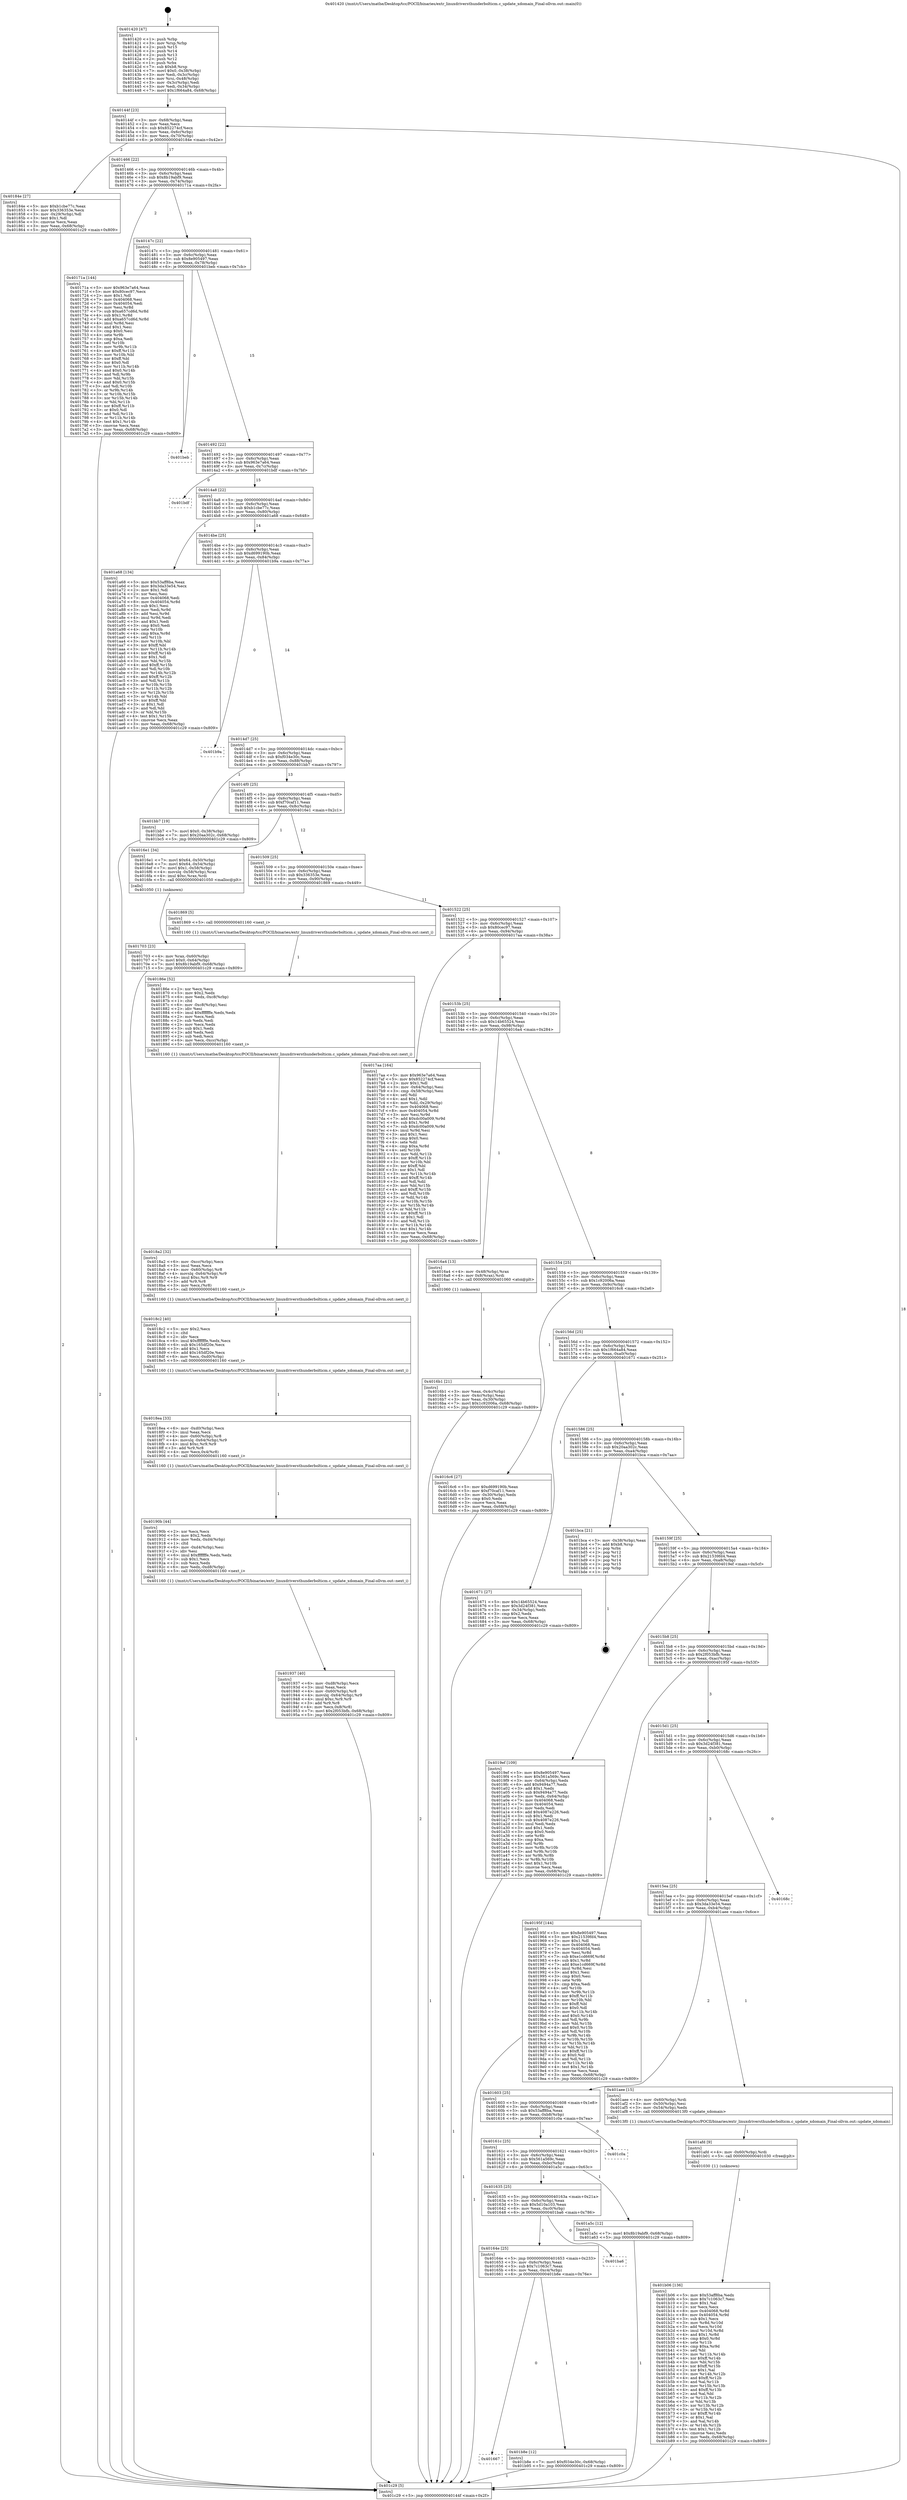 digraph "0x401420" {
  label = "0x401420 (/mnt/c/Users/mathe/Desktop/tcc/POCII/binaries/extr_linuxdriversthunderbolticm.c_update_xdomain_Final-ollvm.out::main(0))"
  labelloc = "t"
  node[shape=record]

  Entry [label="",width=0.3,height=0.3,shape=circle,fillcolor=black,style=filled]
  "0x40144f" [label="{
     0x40144f [23]\l
     | [instrs]\l
     &nbsp;&nbsp;0x40144f \<+3\>: mov -0x68(%rbp),%eax\l
     &nbsp;&nbsp;0x401452 \<+2\>: mov %eax,%ecx\l
     &nbsp;&nbsp;0x401454 \<+6\>: sub $0x852274cf,%ecx\l
     &nbsp;&nbsp;0x40145a \<+3\>: mov %eax,-0x6c(%rbp)\l
     &nbsp;&nbsp;0x40145d \<+3\>: mov %ecx,-0x70(%rbp)\l
     &nbsp;&nbsp;0x401460 \<+6\>: je 000000000040184e \<main+0x42e\>\l
  }"]
  "0x40184e" [label="{
     0x40184e [27]\l
     | [instrs]\l
     &nbsp;&nbsp;0x40184e \<+5\>: mov $0xb1cbe77c,%eax\l
     &nbsp;&nbsp;0x401853 \<+5\>: mov $0x336353e,%ecx\l
     &nbsp;&nbsp;0x401858 \<+3\>: mov -0x29(%rbp),%dl\l
     &nbsp;&nbsp;0x40185b \<+3\>: test $0x1,%dl\l
     &nbsp;&nbsp;0x40185e \<+3\>: cmovne %ecx,%eax\l
     &nbsp;&nbsp;0x401861 \<+3\>: mov %eax,-0x68(%rbp)\l
     &nbsp;&nbsp;0x401864 \<+5\>: jmp 0000000000401c29 \<main+0x809\>\l
  }"]
  "0x401466" [label="{
     0x401466 [22]\l
     | [instrs]\l
     &nbsp;&nbsp;0x401466 \<+5\>: jmp 000000000040146b \<main+0x4b\>\l
     &nbsp;&nbsp;0x40146b \<+3\>: mov -0x6c(%rbp),%eax\l
     &nbsp;&nbsp;0x40146e \<+5\>: sub $0x8b19abf9,%eax\l
     &nbsp;&nbsp;0x401473 \<+3\>: mov %eax,-0x74(%rbp)\l
     &nbsp;&nbsp;0x401476 \<+6\>: je 000000000040171a \<main+0x2fa\>\l
  }"]
  Exit [label="",width=0.3,height=0.3,shape=circle,fillcolor=black,style=filled,peripheries=2]
  "0x40171a" [label="{
     0x40171a [144]\l
     | [instrs]\l
     &nbsp;&nbsp;0x40171a \<+5\>: mov $0x963e7a64,%eax\l
     &nbsp;&nbsp;0x40171f \<+5\>: mov $0x80cec97,%ecx\l
     &nbsp;&nbsp;0x401724 \<+2\>: mov $0x1,%dl\l
     &nbsp;&nbsp;0x401726 \<+7\>: mov 0x404068,%esi\l
     &nbsp;&nbsp;0x40172d \<+7\>: mov 0x404054,%edi\l
     &nbsp;&nbsp;0x401734 \<+3\>: mov %esi,%r8d\l
     &nbsp;&nbsp;0x401737 \<+7\>: sub $0xa657cd6d,%r8d\l
     &nbsp;&nbsp;0x40173e \<+4\>: sub $0x1,%r8d\l
     &nbsp;&nbsp;0x401742 \<+7\>: add $0xa657cd6d,%r8d\l
     &nbsp;&nbsp;0x401749 \<+4\>: imul %r8d,%esi\l
     &nbsp;&nbsp;0x40174d \<+3\>: and $0x1,%esi\l
     &nbsp;&nbsp;0x401750 \<+3\>: cmp $0x0,%esi\l
     &nbsp;&nbsp;0x401753 \<+4\>: sete %r9b\l
     &nbsp;&nbsp;0x401757 \<+3\>: cmp $0xa,%edi\l
     &nbsp;&nbsp;0x40175a \<+4\>: setl %r10b\l
     &nbsp;&nbsp;0x40175e \<+3\>: mov %r9b,%r11b\l
     &nbsp;&nbsp;0x401761 \<+4\>: xor $0xff,%r11b\l
     &nbsp;&nbsp;0x401765 \<+3\>: mov %r10b,%bl\l
     &nbsp;&nbsp;0x401768 \<+3\>: xor $0xff,%bl\l
     &nbsp;&nbsp;0x40176b \<+3\>: xor $0x0,%dl\l
     &nbsp;&nbsp;0x40176e \<+3\>: mov %r11b,%r14b\l
     &nbsp;&nbsp;0x401771 \<+4\>: and $0x0,%r14b\l
     &nbsp;&nbsp;0x401775 \<+3\>: and %dl,%r9b\l
     &nbsp;&nbsp;0x401778 \<+3\>: mov %bl,%r15b\l
     &nbsp;&nbsp;0x40177b \<+4\>: and $0x0,%r15b\l
     &nbsp;&nbsp;0x40177f \<+3\>: and %dl,%r10b\l
     &nbsp;&nbsp;0x401782 \<+3\>: or %r9b,%r14b\l
     &nbsp;&nbsp;0x401785 \<+3\>: or %r10b,%r15b\l
     &nbsp;&nbsp;0x401788 \<+3\>: xor %r15b,%r14b\l
     &nbsp;&nbsp;0x40178b \<+3\>: or %bl,%r11b\l
     &nbsp;&nbsp;0x40178e \<+4\>: xor $0xff,%r11b\l
     &nbsp;&nbsp;0x401792 \<+3\>: or $0x0,%dl\l
     &nbsp;&nbsp;0x401795 \<+3\>: and %dl,%r11b\l
     &nbsp;&nbsp;0x401798 \<+3\>: or %r11b,%r14b\l
     &nbsp;&nbsp;0x40179b \<+4\>: test $0x1,%r14b\l
     &nbsp;&nbsp;0x40179f \<+3\>: cmovne %ecx,%eax\l
     &nbsp;&nbsp;0x4017a2 \<+3\>: mov %eax,-0x68(%rbp)\l
     &nbsp;&nbsp;0x4017a5 \<+5\>: jmp 0000000000401c29 \<main+0x809\>\l
  }"]
  "0x40147c" [label="{
     0x40147c [22]\l
     | [instrs]\l
     &nbsp;&nbsp;0x40147c \<+5\>: jmp 0000000000401481 \<main+0x61\>\l
     &nbsp;&nbsp;0x401481 \<+3\>: mov -0x6c(%rbp),%eax\l
     &nbsp;&nbsp;0x401484 \<+5\>: sub $0x8e905497,%eax\l
     &nbsp;&nbsp;0x401489 \<+3\>: mov %eax,-0x78(%rbp)\l
     &nbsp;&nbsp;0x40148c \<+6\>: je 0000000000401beb \<main+0x7cb\>\l
  }"]
  "0x401667" [label="{
     0x401667\l
  }", style=dashed]
  "0x401beb" [label="{
     0x401beb\l
  }", style=dashed]
  "0x401492" [label="{
     0x401492 [22]\l
     | [instrs]\l
     &nbsp;&nbsp;0x401492 \<+5\>: jmp 0000000000401497 \<main+0x77\>\l
     &nbsp;&nbsp;0x401497 \<+3\>: mov -0x6c(%rbp),%eax\l
     &nbsp;&nbsp;0x40149a \<+5\>: sub $0x963e7a64,%eax\l
     &nbsp;&nbsp;0x40149f \<+3\>: mov %eax,-0x7c(%rbp)\l
     &nbsp;&nbsp;0x4014a2 \<+6\>: je 0000000000401bdf \<main+0x7bf\>\l
  }"]
  "0x401b8e" [label="{
     0x401b8e [12]\l
     | [instrs]\l
     &nbsp;&nbsp;0x401b8e \<+7\>: movl $0xf034e30c,-0x68(%rbp)\l
     &nbsp;&nbsp;0x401b95 \<+5\>: jmp 0000000000401c29 \<main+0x809\>\l
  }"]
  "0x401bdf" [label="{
     0x401bdf\l
  }", style=dashed]
  "0x4014a8" [label="{
     0x4014a8 [22]\l
     | [instrs]\l
     &nbsp;&nbsp;0x4014a8 \<+5\>: jmp 00000000004014ad \<main+0x8d\>\l
     &nbsp;&nbsp;0x4014ad \<+3\>: mov -0x6c(%rbp),%eax\l
     &nbsp;&nbsp;0x4014b0 \<+5\>: sub $0xb1cbe77c,%eax\l
     &nbsp;&nbsp;0x4014b5 \<+3\>: mov %eax,-0x80(%rbp)\l
     &nbsp;&nbsp;0x4014b8 \<+6\>: je 0000000000401a68 \<main+0x648\>\l
  }"]
  "0x40164e" [label="{
     0x40164e [25]\l
     | [instrs]\l
     &nbsp;&nbsp;0x40164e \<+5\>: jmp 0000000000401653 \<main+0x233\>\l
     &nbsp;&nbsp;0x401653 \<+3\>: mov -0x6c(%rbp),%eax\l
     &nbsp;&nbsp;0x401656 \<+5\>: sub $0x7c1063c7,%eax\l
     &nbsp;&nbsp;0x40165b \<+6\>: mov %eax,-0xc4(%rbp)\l
     &nbsp;&nbsp;0x401661 \<+6\>: je 0000000000401b8e \<main+0x76e\>\l
  }"]
  "0x401a68" [label="{
     0x401a68 [134]\l
     | [instrs]\l
     &nbsp;&nbsp;0x401a68 \<+5\>: mov $0x53aff8ba,%eax\l
     &nbsp;&nbsp;0x401a6d \<+5\>: mov $0x3da33e54,%ecx\l
     &nbsp;&nbsp;0x401a72 \<+2\>: mov $0x1,%dl\l
     &nbsp;&nbsp;0x401a74 \<+2\>: xor %esi,%esi\l
     &nbsp;&nbsp;0x401a76 \<+7\>: mov 0x404068,%edi\l
     &nbsp;&nbsp;0x401a7d \<+8\>: mov 0x404054,%r8d\l
     &nbsp;&nbsp;0x401a85 \<+3\>: sub $0x1,%esi\l
     &nbsp;&nbsp;0x401a88 \<+3\>: mov %edi,%r9d\l
     &nbsp;&nbsp;0x401a8b \<+3\>: add %esi,%r9d\l
     &nbsp;&nbsp;0x401a8e \<+4\>: imul %r9d,%edi\l
     &nbsp;&nbsp;0x401a92 \<+3\>: and $0x1,%edi\l
     &nbsp;&nbsp;0x401a95 \<+3\>: cmp $0x0,%edi\l
     &nbsp;&nbsp;0x401a98 \<+4\>: sete %r10b\l
     &nbsp;&nbsp;0x401a9c \<+4\>: cmp $0xa,%r8d\l
     &nbsp;&nbsp;0x401aa0 \<+4\>: setl %r11b\l
     &nbsp;&nbsp;0x401aa4 \<+3\>: mov %r10b,%bl\l
     &nbsp;&nbsp;0x401aa7 \<+3\>: xor $0xff,%bl\l
     &nbsp;&nbsp;0x401aaa \<+3\>: mov %r11b,%r14b\l
     &nbsp;&nbsp;0x401aad \<+4\>: xor $0xff,%r14b\l
     &nbsp;&nbsp;0x401ab1 \<+3\>: xor $0x1,%dl\l
     &nbsp;&nbsp;0x401ab4 \<+3\>: mov %bl,%r15b\l
     &nbsp;&nbsp;0x401ab7 \<+4\>: and $0xff,%r15b\l
     &nbsp;&nbsp;0x401abb \<+3\>: and %dl,%r10b\l
     &nbsp;&nbsp;0x401abe \<+3\>: mov %r14b,%r12b\l
     &nbsp;&nbsp;0x401ac1 \<+4\>: and $0xff,%r12b\l
     &nbsp;&nbsp;0x401ac5 \<+3\>: and %dl,%r11b\l
     &nbsp;&nbsp;0x401ac8 \<+3\>: or %r10b,%r15b\l
     &nbsp;&nbsp;0x401acb \<+3\>: or %r11b,%r12b\l
     &nbsp;&nbsp;0x401ace \<+3\>: xor %r12b,%r15b\l
     &nbsp;&nbsp;0x401ad1 \<+3\>: or %r14b,%bl\l
     &nbsp;&nbsp;0x401ad4 \<+3\>: xor $0xff,%bl\l
     &nbsp;&nbsp;0x401ad7 \<+3\>: or $0x1,%dl\l
     &nbsp;&nbsp;0x401ada \<+2\>: and %dl,%bl\l
     &nbsp;&nbsp;0x401adc \<+3\>: or %bl,%r15b\l
     &nbsp;&nbsp;0x401adf \<+4\>: test $0x1,%r15b\l
     &nbsp;&nbsp;0x401ae3 \<+3\>: cmovne %ecx,%eax\l
     &nbsp;&nbsp;0x401ae6 \<+3\>: mov %eax,-0x68(%rbp)\l
     &nbsp;&nbsp;0x401ae9 \<+5\>: jmp 0000000000401c29 \<main+0x809\>\l
  }"]
  "0x4014be" [label="{
     0x4014be [25]\l
     | [instrs]\l
     &nbsp;&nbsp;0x4014be \<+5\>: jmp 00000000004014c3 \<main+0xa3\>\l
     &nbsp;&nbsp;0x4014c3 \<+3\>: mov -0x6c(%rbp),%eax\l
     &nbsp;&nbsp;0x4014c6 \<+5\>: sub $0xd699190b,%eax\l
     &nbsp;&nbsp;0x4014cb \<+6\>: mov %eax,-0x84(%rbp)\l
     &nbsp;&nbsp;0x4014d1 \<+6\>: je 0000000000401b9a \<main+0x77a\>\l
  }"]
  "0x401ba6" [label="{
     0x401ba6\l
  }", style=dashed]
  "0x401b9a" [label="{
     0x401b9a\l
  }", style=dashed]
  "0x4014d7" [label="{
     0x4014d7 [25]\l
     | [instrs]\l
     &nbsp;&nbsp;0x4014d7 \<+5\>: jmp 00000000004014dc \<main+0xbc\>\l
     &nbsp;&nbsp;0x4014dc \<+3\>: mov -0x6c(%rbp),%eax\l
     &nbsp;&nbsp;0x4014df \<+5\>: sub $0xf034e30c,%eax\l
     &nbsp;&nbsp;0x4014e4 \<+6\>: mov %eax,-0x88(%rbp)\l
     &nbsp;&nbsp;0x4014ea \<+6\>: je 0000000000401bb7 \<main+0x797\>\l
  }"]
  "0x401b06" [label="{
     0x401b06 [136]\l
     | [instrs]\l
     &nbsp;&nbsp;0x401b06 \<+5\>: mov $0x53aff8ba,%edx\l
     &nbsp;&nbsp;0x401b0b \<+5\>: mov $0x7c1063c7,%esi\l
     &nbsp;&nbsp;0x401b10 \<+2\>: mov $0x1,%al\l
     &nbsp;&nbsp;0x401b12 \<+2\>: xor %ecx,%ecx\l
     &nbsp;&nbsp;0x401b14 \<+8\>: mov 0x404068,%r8d\l
     &nbsp;&nbsp;0x401b1c \<+8\>: mov 0x404054,%r9d\l
     &nbsp;&nbsp;0x401b24 \<+3\>: sub $0x1,%ecx\l
     &nbsp;&nbsp;0x401b27 \<+3\>: mov %r8d,%r10d\l
     &nbsp;&nbsp;0x401b2a \<+3\>: add %ecx,%r10d\l
     &nbsp;&nbsp;0x401b2d \<+4\>: imul %r10d,%r8d\l
     &nbsp;&nbsp;0x401b31 \<+4\>: and $0x1,%r8d\l
     &nbsp;&nbsp;0x401b35 \<+4\>: cmp $0x0,%r8d\l
     &nbsp;&nbsp;0x401b39 \<+4\>: sete %r11b\l
     &nbsp;&nbsp;0x401b3d \<+4\>: cmp $0xa,%r9d\l
     &nbsp;&nbsp;0x401b41 \<+3\>: setl %bl\l
     &nbsp;&nbsp;0x401b44 \<+3\>: mov %r11b,%r14b\l
     &nbsp;&nbsp;0x401b47 \<+4\>: xor $0xff,%r14b\l
     &nbsp;&nbsp;0x401b4b \<+3\>: mov %bl,%r15b\l
     &nbsp;&nbsp;0x401b4e \<+4\>: xor $0xff,%r15b\l
     &nbsp;&nbsp;0x401b52 \<+2\>: xor $0x1,%al\l
     &nbsp;&nbsp;0x401b54 \<+3\>: mov %r14b,%r12b\l
     &nbsp;&nbsp;0x401b57 \<+4\>: and $0xff,%r12b\l
     &nbsp;&nbsp;0x401b5b \<+3\>: and %al,%r11b\l
     &nbsp;&nbsp;0x401b5e \<+3\>: mov %r15b,%r13b\l
     &nbsp;&nbsp;0x401b61 \<+4\>: and $0xff,%r13b\l
     &nbsp;&nbsp;0x401b65 \<+2\>: and %al,%bl\l
     &nbsp;&nbsp;0x401b67 \<+3\>: or %r11b,%r12b\l
     &nbsp;&nbsp;0x401b6a \<+3\>: or %bl,%r13b\l
     &nbsp;&nbsp;0x401b6d \<+3\>: xor %r13b,%r12b\l
     &nbsp;&nbsp;0x401b70 \<+3\>: or %r15b,%r14b\l
     &nbsp;&nbsp;0x401b73 \<+4\>: xor $0xff,%r14b\l
     &nbsp;&nbsp;0x401b77 \<+2\>: or $0x1,%al\l
     &nbsp;&nbsp;0x401b79 \<+3\>: and %al,%r14b\l
     &nbsp;&nbsp;0x401b7c \<+3\>: or %r14b,%r12b\l
     &nbsp;&nbsp;0x401b7f \<+4\>: test $0x1,%r12b\l
     &nbsp;&nbsp;0x401b83 \<+3\>: cmovne %esi,%edx\l
     &nbsp;&nbsp;0x401b86 \<+3\>: mov %edx,-0x68(%rbp)\l
     &nbsp;&nbsp;0x401b89 \<+5\>: jmp 0000000000401c29 \<main+0x809\>\l
  }"]
  "0x401bb7" [label="{
     0x401bb7 [19]\l
     | [instrs]\l
     &nbsp;&nbsp;0x401bb7 \<+7\>: movl $0x0,-0x38(%rbp)\l
     &nbsp;&nbsp;0x401bbe \<+7\>: movl $0x20aa302c,-0x68(%rbp)\l
     &nbsp;&nbsp;0x401bc5 \<+5\>: jmp 0000000000401c29 \<main+0x809\>\l
  }"]
  "0x4014f0" [label="{
     0x4014f0 [25]\l
     | [instrs]\l
     &nbsp;&nbsp;0x4014f0 \<+5\>: jmp 00000000004014f5 \<main+0xd5\>\l
     &nbsp;&nbsp;0x4014f5 \<+3\>: mov -0x6c(%rbp),%eax\l
     &nbsp;&nbsp;0x4014f8 \<+5\>: sub $0xf70caf11,%eax\l
     &nbsp;&nbsp;0x4014fd \<+6\>: mov %eax,-0x8c(%rbp)\l
     &nbsp;&nbsp;0x401503 \<+6\>: je 00000000004016e1 \<main+0x2c1\>\l
  }"]
  "0x401afd" [label="{
     0x401afd [9]\l
     | [instrs]\l
     &nbsp;&nbsp;0x401afd \<+4\>: mov -0x60(%rbp),%rdi\l
     &nbsp;&nbsp;0x401b01 \<+5\>: call 0000000000401030 \<free@plt\>\l
     | [calls]\l
     &nbsp;&nbsp;0x401030 \{1\} (unknown)\l
  }"]
  "0x4016e1" [label="{
     0x4016e1 [34]\l
     | [instrs]\l
     &nbsp;&nbsp;0x4016e1 \<+7\>: movl $0x64,-0x50(%rbp)\l
     &nbsp;&nbsp;0x4016e8 \<+7\>: movl $0x64,-0x54(%rbp)\l
     &nbsp;&nbsp;0x4016ef \<+7\>: movl $0x1,-0x58(%rbp)\l
     &nbsp;&nbsp;0x4016f6 \<+4\>: movslq -0x58(%rbp),%rax\l
     &nbsp;&nbsp;0x4016fa \<+4\>: imul $0xc,%rax,%rdi\l
     &nbsp;&nbsp;0x4016fe \<+5\>: call 0000000000401050 \<malloc@plt\>\l
     | [calls]\l
     &nbsp;&nbsp;0x401050 \{1\} (unknown)\l
  }"]
  "0x401509" [label="{
     0x401509 [25]\l
     | [instrs]\l
     &nbsp;&nbsp;0x401509 \<+5\>: jmp 000000000040150e \<main+0xee\>\l
     &nbsp;&nbsp;0x40150e \<+3\>: mov -0x6c(%rbp),%eax\l
     &nbsp;&nbsp;0x401511 \<+5\>: sub $0x336353e,%eax\l
     &nbsp;&nbsp;0x401516 \<+6\>: mov %eax,-0x90(%rbp)\l
     &nbsp;&nbsp;0x40151c \<+6\>: je 0000000000401869 \<main+0x449\>\l
  }"]
  "0x401635" [label="{
     0x401635 [25]\l
     | [instrs]\l
     &nbsp;&nbsp;0x401635 \<+5\>: jmp 000000000040163a \<main+0x21a\>\l
     &nbsp;&nbsp;0x40163a \<+3\>: mov -0x6c(%rbp),%eax\l
     &nbsp;&nbsp;0x40163d \<+5\>: sub $0x5d10a103,%eax\l
     &nbsp;&nbsp;0x401642 \<+6\>: mov %eax,-0xc0(%rbp)\l
     &nbsp;&nbsp;0x401648 \<+6\>: je 0000000000401ba6 \<main+0x786\>\l
  }"]
  "0x401869" [label="{
     0x401869 [5]\l
     | [instrs]\l
     &nbsp;&nbsp;0x401869 \<+5\>: call 0000000000401160 \<next_i\>\l
     | [calls]\l
     &nbsp;&nbsp;0x401160 \{1\} (/mnt/c/Users/mathe/Desktop/tcc/POCII/binaries/extr_linuxdriversthunderbolticm.c_update_xdomain_Final-ollvm.out::next_i)\l
  }"]
  "0x401522" [label="{
     0x401522 [25]\l
     | [instrs]\l
     &nbsp;&nbsp;0x401522 \<+5\>: jmp 0000000000401527 \<main+0x107\>\l
     &nbsp;&nbsp;0x401527 \<+3\>: mov -0x6c(%rbp),%eax\l
     &nbsp;&nbsp;0x40152a \<+5\>: sub $0x80cec97,%eax\l
     &nbsp;&nbsp;0x40152f \<+6\>: mov %eax,-0x94(%rbp)\l
     &nbsp;&nbsp;0x401535 \<+6\>: je 00000000004017aa \<main+0x38a\>\l
  }"]
  "0x401a5c" [label="{
     0x401a5c [12]\l
     | [instrs]\l
     &nbsp;&nbsp;0x401a5c \<+7\>: movl $0x8b19abf9,-0x68(%rbp)\l
     &nbsp;&nbsp;0x401a63 \<+5\>: jmp 0000000000401c29 \<main+0x809\>\l
  }"]
  "0x4017aa" [label="{
     0x4017aa [164]\l
     | [instrs]\l
     &nbsp;&nbsp;0x4017aa \<+5\>: mov $0x963e7a64,%eax\l
     &nbsp;&nbsp;0x4017af \<+5\>: mov $0x852274cf,%ecx\l
     &nbsp;&nbsp;0x4017b4 \<+2\>: mov $0x1,%dl\l
     &nbsp;&nbsp;0x4017b6 \<+3\>: mov -0x64(%rbp),%esi\l
     &nbsp;&nbsp;0x4017b9 \<+3\>: cmp -0x58(%rbp),%esi\l
     &nbsp;&nbsp;0x4017bc \<+4\>: setl %dil\l
     &nbsp;&nbsp;0x4017c0 \<+4\>: and $0x1,%dil\l
     &nbsp;&nbsp;0x4017c4 \<+4\>: mov %dil,-0x29(%rbp)\l
     &nbsp;&nbsp;0x4017c8 \<+7\>: mov 0x404068,%esi\l
     &nbsp;&nbsp;0x4017cf \<+8\>: mov 0x404054,%r8d\l
     &nbsp;&nbsp;0x4017d7 \<+3\>: mov %esi,%r9d\l
     &nbsp;&nbsp;0x4017da \<+7\>: add $0xdc00a009,%r9d\l
     &nbsp;&nbsp;0x4017e1 \<+4\>: sub $0x1,%r9d\l
     &nbsp;&nbsp;0x4017e5 \<+7\>: sub $0xdc00a009,%r9d\l
     &nbsp;&nbsp;0x4017ec \<+4\>: imul %r9d,%esi\l
     &nbsp;&nbsp;0x4017f0 \<+3\>: and $0x1,%esi\l
     &nbsp;&nbsp;0x4017f3 \<+3\>: cmp $0x0,%esi\l
     &nbsp;&nbsp;0x4017f6 \<+4\>: sete %dil\l
     &nbsp;&nbsp;0x4017fa \<+4\>: cmp $0xa,%r8d\l
     &nbsp;&nbsp;0x4017fe \<+4\>: setl %r10b\l
     &nbsp;&nbsp;0x401802 \<+3\>: mov %dil,%r11b\l
     &nbsp;&nbsp;0x401805 \<+4\>: xor $0xff,%r11b\l
     &nbsp;&nbsp;0x401809 \<+3\>: mov %r10b,%bl\l
     &nbsp;&nbsp;0x40180c \<+3\>: xor $0xff,%bl\l
     &nbsp;&nbsp;0x40180f \<+3\>: xor $0x1,%dl\l
     &nbsp;&nbsp;0x401812 \<+3\>: mov %r11b,%r14b\l
     &nbsp;&nbsp;0x401815 \<+4\>: and $0xff,%r14b\l
     &nbsp;&nbsp;0x401819 \<+3\>: and %dl,%dil\l
     &nbsp;&nbsp;0x40181c \<+3\>: mov %bl,%r15b\l
     &nbsp;&nbsp;0x40181f \<+4\>: and $0xff,%r15b\l
     &nbsp;&nbsp;0x401823 \<+3\>: and %dl,%r10b\l
     &nbsp;&nbsp;0x401826 \<+3\>: or %dil,%r14b\l
     &nbsp;&nbsp;0x401829 \<+3\>: or %r10b,%r15b\l
     &nbsp;&nbsp;0x40182c \<+3\>: xor %r15b,%r14b\l
     &nbsp;&nbsp;0x40182f \<+3\>: or %bl,%r11b\l
     &nbsp;&nbsp;0x401832 \<+4\>: xor $0xff,%r11b\l
     &nbsp;&nbsp;0x401836 \<+3\>: or $0x1,%dl\l
     &nbsp;&nbsp;0x401839 \<+3\>: and %dl,%r11b\l
     &nbsp;&nbsp;0x40183c \<+3\>: or %r11b,%r14b\l
     &nbsp;&nbsp;0x40183f \<+4\>: test $0x1,%r14b\l
     &nbsp;&nbsp;0x401843 \<+3\>: cmovne %ecx,%eax\l
     &nbsp;&nbsp;0x401846 \<+3\>: mov %eax,-0x68(%rbp)\l
     &nbsp;&nbsp;0x401849 \<+5\>: jmp 0000000000401c29 \<main+0x809\>\l
  }"]
  "0x40153b" [label="{
     0x40153b [25]\l
     | [instrs]\l
     &nbsp;&nbsp;0x40153b \<+5\>: jmp 0000000000401540 \<main+0x120\>\l
     &nbsp;&nbsp;0x401540 \<+3\>: mov -0x6c(%rbp),%eax\l
     &nbsp;&nbsp;0x401543 \<+5\>: sub $0x14b65524,%eax\l
     &nbsp;&nbsp;0x401548 \<+6\>: mov %eax,-0x98(%rbp)\l
     &nbsp;&nbsp;0x40154e \<+6\>: je 00000000004016a4 \<main+0x284\>\l
  }"]
  "0x40161c" [label="{
     0x40161c [25]\l
     | [instrs]\l
     &nbsp;&nbsp;0x40161c \<+5\>: jmp 0000000000401621 \<main+0x201\>\l
     &nbsp;&nbsp;0x401621 \<+3\>: mov -0x6c(%rbp),%eax\l
     &nbsp;&nbsp;0x401624 \<+5\>: sub $0x561a569c,%eax\l
     &nbsp;&nbsp;0x401629 \<+6\>: mov %eax,-0xbc(%rbp)\l
     &nbsp;&nbsp;0x40162f \<+6\>: je 0000000000401a5c \<main+0x63c\>\l
  }"]
  "0x4016a4" [label="{
     0x4016a4 [13]\l
     | [instrs]\l
     &nbsp;&nbsp;0x4016a4 \<+4\>: mov -0x48(%rbp),%rax\l
     &nbsp;&nbsp;0x4016a8 \<+4\>: mov 0x8(%rax),%rdi\l
     &nbsp;&nbsp;0x4016ac \<+5\>: call 0000000000401060 \<atoi@plt\>\l
     | [calls]\l
     &nbsp;&nbsp;0x401060 \{1\} (unknown)\l
  }"]
  "0x401554" [label="{
     0x401554 [25]\l
     | [instrs]\l
     &nbsp;&nbsp;0x401554 \<+5\>: jmp 0000000000401559 \<main+0x139\>\l
     &nbsp;&nbsp;0x401559 \<+3\>: mov -0x6c(%rbp),%eax\l
     &nbsp;&nbsp;0x40155c \<+5\>: sub $0x1c92006a,%eax\l
     &nbsp;&nbsp;0x401561 \<+6\>: mov %eax,-0x9c(%rbp)\l
     &nbsp;&nbsp;0x401567 \<+6\>: je 00000000004016c6 \<main+0x2a6\>\l
  }"]
  "0x401c0a" [label="{
     0x401c0a\l
  }", style=dashed]
  "0x4016c6" [label="{
     0x4016c6 [27]\l
     | [instrs]\l
     &nbsp;&nbsp;0x4016c6 \<+5\>: mov $0xd699190b,%eax\l
     &nbsp;&nbsp;0x4016cb \<+5\>: mov $0xf70caf11,%ecx\l
     &nbsp;&nbsp;0x4016d0 \<+3\>: mov -0x30(%rbp),%edx\l
     &nbsp;&nbsp;0x4016d3 \<+3\>: cmp $0x0,%edx\l
     &nbsp;&nbsp;0x4016d6 \<+3\>: cmove %ecx,%eax\l
     &nbsp;&nbsp;0x4016d9 \<+3\>: mov %eax,-0x68(%rbp)\l
     &nbsp;&nbsp;0x4016dc \<+5\>: jmp 0000000000401c29 \<main+0x809\>\l
  }"]
  "0x40156d" [label="{
     0x40156d [25]\l
     | [instrs]\l
     &nbsp;&nbsp;0x40156d \<+5\>: jmp 0000000000401572 \<main+0x152\>\l
     &nbsp;&nbsp;0x401572 \<+3\>: mov -0x6c(%rbp),%eax\l
     &nbsp;&nbsp;0x401575 \<+5\>: sub $0x1f664a84,%eax\l
     &nbsp;&nbsp;0x40157a \<+6\>: mov %eax,-0xa0(%rbp)\l
     &nbsp;&nbsp;0x401580 \<+6\>: je 0000000000401671 \<main+0x251\>\l
  }"]
  "0x401603" [label="{
     0x401603 [25]\l
     | [instrs]\l
     &nbsp;&nbsp;0x401603 \<+5\>: jmp 0000000000401608 \<main+0x1e8\>\l
     &nbsp;&nbsp;0x401608 \<+3\>: mov -0x6c(%rbp),%eax\l
     &nbsp;&nbsp;0x40160b \<+5\>: sub $0x53aff8ba,%eax\l
     &nbsp;&nbsp;0x401610 \<+6\>: mov %eax,-0xb8(%rbp)\l
     &nbsp;&nbsp;0x401616 \<+6\>: je 0000000000401c0a \<main+0x7ea\>\l
  }"]
  "0x401671" [label="{
     0x401671 [27]\l
     | [instrs]\l
     &nbsp;&nbsp;0x401671 \<+5\>: mov $0x14b65524,%eax\l
     &nbsp;&nbsp;0x401676 \<+5\>: mov $0x3d24f381,%ecx\l
     &nbsp;&nbsp;0x40167b \<+3\>: mov -0x34(%rbp),%edx\l
     &nbsp;&nbsp;0x40167e \<+3\>: cmp $0x2,%edx\l
     &nbsp;&nbsp;0x401681 \<+3\>: cmovne %ecx,%eax\l
     &nbsp;&nbsp;0x401684 \<+3\>: mov %eax,-0x68(%rbp)\l
     &nbsp;&nbsp;0x401687 \<+5\>: jmp 0000000000401c29 \<main+0x809\>\l
  }"]
  "0x401586" [label="{
     0x401586 [25]\l
     | [instrs]\l
     &nbsp;&nbsp;0x401586 \<+5\>: jmp 000000000040158b \<main+0x16b\>\l
     &nbsp;&nbsp;0x40158b \<+3\>: mov -0x6c(%rbp),%eax\l
     &nbsp;&nbsp;0x40158e \<+5\>: sub $0x20aa302c,%eax\l
     &nbsp;&nbsp;0x401593 \<+6\>: mov %eax,-0xa4(%rbp)\l
     &nbsp;&nbsp;0x401599 \<+6\>: je 0000000000401bca \<main+0x7aa\>\l
  }"]
  "0x401c29" [label="{
     0x401c29 [5]\l
     | [instrs]\l
     &nbsp;&nbsp;0x401c29 \<+5\>: jmp 000000000040144f \<main+0x2f\>\l
  }"]
  "0x401420" [label="{
     0x401420 [47]\l
     | [instrs]\l
     &nbsp;&nbsp;0x401420 \<+1\>: push %rbp\l
     &nbsp;&nbsp;0x401421 \<+3\>: mov %rsp,%rbp\l
     &nbsp;&nbsp;0x401424 \<+2\>: push %r15\l
     &nbsp;&nbsp;0x401426 \<+2\>: push %r14\l
     &nbsp;&nbsp;0x401428 \<+2\>: push %r13\l
     &nbsp;&nbsp;0x40142a \<+2\>: push %r12\l
     &nbsp;&nbsp;0x40142c \<+1\>: push %rbx\l
     &nbsp;&nbsp;0x40142d \<+7\>: sub $0xb8,%rsp\l
     &nbsp;&nbsp;0x401434 \<+7\>: movl $0x0,-0x38(%rbp)\l
     &nbsp;&nbsp;0x40143b \<+3\>: mov %edi,-0x3c(%rbp)\l
     &nbsp;&nbsp;0x40143e \<+4\>: mov %rsi,-0x48(%rbp)\l
     &nbsp;&nbsp;0x401442 \<+3\>: mov -0x3c(%rbp),%edi\l
     &nbsp;&nbsp;0x401445 \<+3\>: mov %edi,-0x34(%rbp)\l
     &nbsp;&nbsp;0x401448 \<+7\>: movl $0x1f664a84,-0x68(%rbp)\l
  }"]
  "0x4016b1" [label="{
     0x4016b1 [21]\l
     | [instrs]\l
     &nbsp;&nbsp;0x4016b1 \<+3\>: mov %eax,-0x4c(%rbp)\l
     &nbsp;&nbsp;0x4016b4 \<+3\>: mov -0x4c(%rbp),%eax\l
     &nbsp;&nbsp;0x4016b7 \<+3\>: mov %eax,-0x30(%rbp)\l
     &nbsp;&nbsp;0x4016ba \<+7\>: movl $0x1c92006a,-0x68(%rbp)\l
     &nbsp;&nbsp;0x4016c1 \<+5\>: jmp 0000000000401c29 \<main+0x809\>\l
  }"]
  "0x401703" [label="{
     0x401703 [23]\l
     | [instrs]\l
     &nbsp;&nbsp;0x401703 \<+4\>: mov %rax,-0x60(%rbp)\l
     &nbsp;&nbsp;0x401707 \<+7\>: movl $0x0,-0x64(%rbp)\l
     &nbsp;&nbsp;0x40170e \<+7\>: movl $0x8b19abf9,-0x68(%rbp)\l
     &nbsp;&nbsp;0x401715 \<+5\>: jmp 0000000000401c29 \<main+0x809\>\l
  }"]
  "0x40186e" [label="{
     0x40186e [52]\l
     | [instrs]\l
     &nbsp;&nbsp;0x40186e \<+2\>: xor %ecx,%ecx\l
     &nbsp;&nbsp;0x401870 \<+5\>: mov $0x2,%edx\l
     &nbsp;&nbsp;0x401875 \<+6\>: mov %edx,-0xc8(%rbp)\l
     &nbsp;&nbsp;0x40187b \<+1\>: cltd\l
     &nbsp;&nbsp;0x40187c \<+6\>: mov -0xc8(%rbp),%esi\l
     &nbsp;&nbsp;0x401882 \<+2\>: idiv %esi\l
     &nbsp;&nbsp;0x401884 \<+6\>: imul $0xfffffffe,%edx,%edx\l
     &nbsp;&nbsp;0x40188a \<+2\>: mov %ecx,%edi\l
     &nbsp;&nbsp;0x40188c \<+2\>: sub %edx,%edi\l
     &nbsp;&nbsp;0x40188e \<+2\>: mov %ecx,%edx\l
     &nbsp;&nbsp;0x401890 \<+3\>: sub $0x1,%edx\l
     &nbsp;&nbsp;0x401893 \<+2\>: add %edx,%edi\l
     &nbsp;&nbsp;0x401895 \<+2\>: sub %edi,%ecx\l
     &nbsp;&nbsp;0x401897 \<+6\>: mov %ecx,-0xcc(%rbp)\l
     &nbsp;&nbsp;0x40189d \<+5\>: call 0000000000401160 \<next_i\>\l
     | [calls]\l
     &nbsp;&nbsp;0x401160 \{1\} (/mnt/c/Users/mathe/Desktop/tcc/POCII/binaries/extr_linuxdriversthunderbolticm.c_update_xdomain_Final-ollvm.out::next_i)\l
  }"]
  "0x4018a2" [label="{
     0x4018a2 [32]\l
     | [instrs]\l
     &nbsp;&nbsp;0x4018a2 \<+6\>: mov -0xcc(%rbp),%ecx\l
     &nbsp;&nbsp;0x4018a8 \<+3\>: imul %eax,%ecx\l
     &nbsp;&nbsp;0x4018ab \<+4\>: mov -0x60(%rbp),%r8\l
     &nbsp;&nbsp;0x4018af \<+4\>: movslq -0x64(%rbp),%r9\l
     &nbsp;&nbsp;0x4018b3 \<+4\>: imul $0xc,%r9,%r9\l
     &nbsp;&nbsp;0x4018b7 \<+3\>: add %r9,%r8\l
     &nbsp;&nbsp;0x4018ba \<+3\>: mov %ecx,(%r8)\l
     &nbsp;&nbsp;0x4018bd \<+5\>: call 0000000000401160 \<next_i\>\l
     | [calls]\l
     &nbsp;&nbsp;0x401160 \{1\} (/mnt/c/Users/mathe/Desktop/tcc/POCII/binaries/extr_linuxdriversthunderbolticm.c_update_xdomain_Final-ollvm.out::next_i)\l
  }"]
  "0x4018c2" [label="{
     0x4018c2 [40]\l
     | [instrs]\l
     &nbsp;&nbsp;0x4018c2 \<+5\>: mov $0x2,%ecx\l
     &nbsp;&nbsp;0x4018c7 \<+1\>: cltd\l
     &nbsp;&nbsp;0x4018c8 \<+2\>: idiv %ecx\l
     &nbsp;&nbsp;0x4018ca \<+6\>: imul $0xfffffffe,%edx,%ecx\l
     &nbsp;&nbsp;0x4018d0 \<+6\>: sub $0x165df20e,%ecx\l
     &nbsp;&nbsp;0x4018d6 \<+3\>: add $0x1,%ecx\l
     &nbsp;&nbsp;0x4018d9 \<+6\>: add $0x165df20e,%ecx\l
     &nbsp;&nbsp;0x4018df \<+6\>: mov %ecx,-0xd0(%rbp)\l
     &nbsp;&nbsp;0x4018e5 \<+5\>: call 0000000000401160 \<next_i\>\l
     | [calls]\l
     &nbsp;&nbsp;0x401160 \{1\} (/mnt/c/Users/mathe/Desktop/tcc/POCII/binaries/extr_linuxdriversthunderbolticm.c_update_xdomain_Final-ollvm.out::next_i)\l
  }"]
  "0x4018ea" [label="{
     0x4018ea [33]\l
     | [instrs]\l
     &nbsp;&nbsp;0x4018ea \<+6\>: mov -0xd0(%rbp),%ecx\l
     &nbsp;&nbsp;0x4018f0 \<+3\>: imul %eax,%ecx\l
     &nbsp;&nbsp;0x4018f3 \<+4\>: mov -0x60(%rbp),%r8\l
     &nbsp;&nbsp;0x4018f7 \<+4\>: movslq -0x64(%rbp),%r9\l
     &nbsp;&nbsp;0x4018fb \<+4\>: imul $0xc,%r9,%r9\l
     &nbsp;&nbsp;0x4018ff \<+3\>: add %r9,%r8\l
     &nbsp;&nbsp;0x401902 \<+4\>: mov %ecx,0x4(%r8)\l
     &nbsp;&nbsp;0x401906 \<+5\>: call 0000000000401160 \<next_i\>\l
     | [calls]\l
     &nbsp;&nbsp;0x401160 \{1\} (/mnt/c/Users/mathe/Desktop/tcc/POCII/binaries/extr_linuxdriversthunderbolticm.c_update_xdomain_Final-ollvm.out::next_i)\l
  }"]
  "0x40190b" [label="{
     0x40190b [44]\l
     | [instrs]\l
     &nbsp;&nbsp;0x40190b \<+2\>: xor %ecx,%ecx\l
     &nbsp;&nbsp;0x40190d \<+5\>: mov $0x2,%edx\l
     &nbsp;&nbsp;0x401912 \<+6\>: mov %edx,-0xd4(%rbp)\l
     &nbsp;&nbsp;0x401918 \<+1\>: cltd\l
     &nbsp;&nbsp;0x401919 \<+6\>: mov -0xd4(%rbp),%esi\l
     &nbsp;&nbsp;0x40191f \<+2\>: idiv %esi\l
     &nbsp;&nbsp;0x401921 \<+6\>: imul $0xfffffffe,%edx,%edx\l
     &nbsp;&nbsp;0x401927 \<+3\>: sub $0x1,%ecx\l
     &nbsp;&nbsp;0x40192a \<+2\>: sub %ecx,%edx\l
     &nbsp;&nbsp;0x40192c \<+6\>: mov %edx,-0xd8(%rbp)\l
     &nbsp;&nbsp;0x401932 \<+5\>: call 0000000000401160 \<next_i\>\l
     | [calls]\l
     &nbsp;&nbsp;0x401160 \{1\} (/mnt/c/Users/mathe/Desktop/tcc/POCII/binaries/extr_linuxdriversthunderbolticm.c_update_xdomain_Final-ollvm.out::next_i)\l
  }"]
  "0x401937" [label="{
     0x401937 [40]\l
     | [instrs]\l
     &nbsp;&nbsp;0x401937 \<+6\>: mov -0xd8(%rbp),%ecx\l
     &nbsp;&nbsp;0x40193d \<+3\>: imul %eax,%ecx\l
     &nbsp;&nbsp;0x401940 \<+4\>: mov -0x60(%rbp),%r8\l
     &nbsp;&nbsp;0x401944 \<+4\>: movslq -0x64(%rbp),%r9\l
     &nbsp;&nbsp;0x401948 \<+4\>: imul $0xc,%r9,%r9\l
     &nbsp;&nbsp;0x40194c \<+3\>: add %r9,%r8\l
     &nbsp;&nbsp;0x40194f \<+4\>: mov %ecx,0x8(%r8)\l
     &nbsp;&nbsp;0x401953 \<+7\>: movl $0x2f053bfb,-0x68(%rbp)\l
     &nbsp;&nbsp;0x40195a \<+5\>: jmp 0000000000401c29 \<main+0x809\>\l
  }"]
  "0x401aee" [label="{
     0x401aee [15]\l
     | [instrs]\l
     &nbsp;&nbsp;0x401aee \<+4\>: mov -0x60(%rbp),%rdi\l
     &nbsp;&nbsp;0x401af2 \<+3\>: mov -0x50(%rbp),%esi\l
     &nbsp;&nbsp;0x401af5 \<+3\>: mov -0x54(%rbp),%edx\l
     &nbsp;&nbsp;0x401af8 \<+5\>: call 00000000004013f0 \<update_xdomain\>\l
     | [calls]\l
     &nbsp;&nbsp;0x4013f0 \{1\} (/mnt/c/Users/mathe/Desktop/tcc/POCII/binaries/extr_linuxdriversthunderbolticm.c_update_xdomain_Final-ollvm.out::update_xdomain)\l
  }"]
  "0x401bca" [label="{
     0x401bca [21]\l
     | [instrs]\l
     &nbsp;&nbsp;0x401bca \<+3\>: mov -0x38(%rbp),%eax\l
     &nbsp;&nbsp;0x401bcd \<+7\>: add $0xb8,%rsp\l
     &nbsp;&nbsp;0x401bd4 \<+1\>: pop %rbx\l
     &nbsp;&nbsp;0x401bd5 \<+2\>: pop %r12\l
     &nbsp;&nbsp;0x401bd7 \<+2\>: pop %r13\l
     &nbsp;&nbsp;0x401bd9 \<+2\>: pop %r14\l
     &nbsp;&nbsp;0x401bdb \<+2\>: pop %r15\l
     &nbsp;&nbsp;0x401bdd \<+1\>: pop %rbp\l
     &nbsp;&nbsp;0x401bde \<+1\>: ret\l
  }"]
  "0x40159f" [label="{
     0x40159f [25]\l
     | [instrs]\l
     &nbsp;&nbsp;0x40159f \<+5\>: jmp 00000000004015a4 \<main+0x184\>\l
     &nbsp;&nbsp;0x4015a4 \<+3\>: mov -0x6c(%rbp),%eax\l
     &nbsp;&nbsp;0x4015a7 \<+5\>: sub $0x21539fd4,%eax\l
     &nbsp;&nbsp;0x4015ac \<+6\>: mov %eax,-0xa8(%rbp)\l
     &nbsp;&nbsp;0x4015b2 \<+6\>: je 00000000004019ef \<main+0x5cf\>\l
  }"]
  "0x4015ea" [label="{
     0x4015ea [25]\l
     | [instrs]\l
     &nbsp;&nbsp;0x4015ea \<+5\>: jmp 00000000004015ef \<main+0x1cf\>\l
     &nbsp;&nbsp;0x4015ef \<+3\>: mov -0x6c(%rbp),%eax\l
     &nbsp;&nbsp;0x4015f2 \<+5\>: sub $0x3da33e54,%eax\l
     &nbsp;&nbsp;0x4015f7 \<+6\>: mov %eax,-0xb4(%rbp)\l
     &nbsp;&nbsp;0x4015fd \<+6\>: je 0000000000401aee \<main+0x6ce\>\l
  }"]
  "0x4019ef" [label="{
     0x4019ef [109]\l
     | [instrs]\l
     &nbsp;&nbsp;0x4019ef \<+5\>: mov $0x8e905497,%eax\l
     &nbsp;&nbsp;0x4019f4 \<+5\>: mov $0x561a569c,%ecx\l
     &nbsp;&nbsp;0x4019f9 \<+3\>: mov -0x64(%rbp),%edx\l
     &nbsp;&nbsp;0x4019fc \<+6\>: add $0x9494a77,%edx\l
     &nbsp;&nbsp;0x401a02 \<+3\>: add $0x1,%edx\l
     &nbsp;&nbsp;0x401a05 \<+6\>: sub $0x9494a77,%edx\l
     &nbsp;&nbsp;0x401a0b \<+3\>: mov %edx,-0x64(%rbp)\l
     &nbsp;&nbsp;0x401a0e \<+7\>: mov 0x404068,%edx\l
     &nbsp;&nbsp;0x401a15 \<+7\>: mov 0x404054,%esi\l
     &nbsp;&nbsp;0x401a1c \<+2\>: mov %edx,%edi\l
     &nbsp;&nbsp;0x401a1e \<+6\>: add $0x4087e226,%edi\l
     &nbsp;&nbsp;0x401a24 \<+3\>: sub $0x1,%edi\l
     &nbsp;&nbsp;0x401a27 \<+6\>: sub $0x4087e226,%edi\l
     &nbsp;&nbsp;0x401a2d \<+3\>: imul %edi,%edx\l
     &nbsp;&nbsp;0x401a30 \<+3\>: and $0x1,%edx\l
     &nbsp;&nbsp;0x401a33 \<+3\>: cmp $0x0,%edx\l
     &nbsp;&nbsp;0x401a36 \<+4\>: sete %r8b\l
     &nbsp;&nbsp;0x401a3a \<+3\>: cmp $0xa,%esi\l
     &nbsp;&nbsp;0x401a3d \<+4\>: setl %r9b\l
     &nbsp;&nbsp;0x401a41 \<+3\>: mov %r8b,%r10b\l
     &nbsp;&nbsp;0x401a44 \<+3\>: and %r9b,%r10b\l
     &nbsp;&nbsp;0x401a47 \<+3\>: xor %r9b,%r8b\l
     &nbsp;&nbsp;0x401a4a \<+3\>: or %r8b,%r10b\l
     &nbsp;&nbsp;0x401a4d \<+4\>: test $0x1,%r10b\l
     &nbsp;&nbsp;0x401a51 \<+3\>: cmovne %ecx,%eax\l
     &nbsp;&nbsp;0x401a54 \<+3\>: mov %eax,-0x68(%rbp)\l
     &nbsp;&nbsp;0x401a57 \<+5\>: jmp 0000000000401c29 \<main+0x809\>\l
  }"]
  "0x4015b8" [label="{
     0x4015b8 [25]\l
     | [instrs]\l
     &nbsp;&nbsp;0x4015b8 \<+5\>: jmp 00000000004015bd \<main+0x19d\>\l
     &nbsp;&nbsp;0x4015bd \<+3\>: mov -0x6c(%rbp),%eax\l
     &nbsp;&nbsp;0x4015c0 \<+5\>: sub $0x2f053bfb,%eax\l
     &nbsp;&nbsp;0x4015c5 \<+6\>: mov %eax,-0xac(%rbp)\l
     &nbsp;&nbsp;0x4015cb \<+6\>: je 000000000040195f \<main+0x53f\>\l
  }"]
  "0x40168c" [label="{
     0x40168c\l
  }", style=dashed]
  "0x40195f" [label="{
     0x40195f [144]\l
     | [instrs]\l
     &nbsp;&nbsp;0x40195f \<+5\>: mov $0x8e905497,%eax\l
     &nbsp;&nbsp;0x401964 \<+5\>: mov $0x21539fd4,%ecx\l
     &nbsp;&nbsp;0x401969 \<+2\>: mov $0x1,%dl\l
     &nbsp;&nbsp;0x40196b \<+7\>: mov 0x404068,%esi\l
     &nbsp;&nbsp;0x401972 \<+7\>: mov 0x404054,%edi\l
     &nbsp;&nbsp;0x401979 \<+3\>: mov %esi,%r8d\l
     &nbsp;&nbsp;0x40197c \<+7\>: sub $0xe1cd669f,%r8d\l
     &nbsp;&nbsp;0x401983 \<+4\>: sub $0x1,%r8d\l
     &nbsp;&nbsp;0x401987 \<+7\>: add $0xe1cd669f,%r8d\l
     &nbsp;&nbsp;0x40198e \<+4\>: imul %r8d,%esi\l
     &nbsp;&nbsp;0x401992 \<+3\>: and $0x1,%esi\l
     &nbsp;&nbsp;0x401995 \<+3\>: cmp $0x0,%esi\l
     &nbsp;&nbsp;0x401998 \<+4\>: sete %r9b\l
     &nbsp;&nbsp;0x40199c \<+3\>: cmp $0xa,%edi\l
     &nbsp;&nbsp;0x40199f \<+4\>: setl %r10b\l
     &nbsp;&nbsp;0x4019a3 \<+3\>: mov %r9b,%r11b\l
     &nbsp;&nbsp;0x4019a6 \<+4\>: xor $0xff,%r11b\l
     &nbsp;&nbsp;0x4019aa \<+3\>: mov %r10b,%bl\l
     &nbsp;&nbsp;0x4019ad \<+3\>: xor $0xff,%bl\l
     &nbsp;&nbsp;0x4019b0 \<+3\>: xor $0x0,%dl\l
     &nbsp;&nbsp;0x4019b3 \<+3\>: mov %r11b,%r14b\l
     &nbsp;&nbsp;0x4019b6 \<+4\>: and $0x0,%r14b\l
     &nbsp;&nbsp;0x4019ba \<+3\>: and %dl,%r9b\l
     &nbsp;&nbsp;0x4019bd \<+3\>: mov %bl,%r15b\l
     &nbsp;&nbsp;0x4019c0 \<+4\>: and $0x0,%r15b\l
     &nbsp;&nbsp;0x4019c4 \<+3\>: and %dl,%r10b\l
     &nbsp;&nbsp;0x4019c7 \<+3\>: or %r9b,%r14b\l
     &nbsp;&nbsp;0x4019ca \<+3\>: or %r10b,%r15b\l
     &nbsp;&nbsp;0x4019cd \<+3\>: xor %r15b,%r14b\l
     &nbsp;&nbsp;0x4019d0 \<+3\>: or %bl,%r11b\l
     &nbsp;&nbsp;0x4019d3 \<+4\>: xor $0xff,%r11b\l
     &nbsp;&nbsp;0x4019d7 \<+3\>: or $0x0,%dl\l
     &nbsp;&nbsp;0x4019da \<+3\>: and %dl,%r11b\l
     &nbsp;&nbsp;0x4019dd \<+3\>: or %r11b,%r14b\l
     &nbsp;&nbsp;0x4019e0 \<+4\>: test $0x1,%r14b\l
     &nbsp;&nbsp;0x4019e4 \<+3\>: cmovne %ecx,%eax\l
     &nbsp;&nbsp;0x4019e7 \<+3\>: mov %eax,-0x68(%rbp)\l
     &nbsp;&nbsp;0x4019ea \<+5\>: jmp 0000000000401c29 \<main+0x809\>\l
  }"]
  "0x4015d1" [label="{
     0x4015d1 [25]\l
     | [instrs]\l
     &nbsp;&nbsp;0x4015d1 \<+5\>: jmp 00000000004015d6 \<main+0x1b6\>\l
     &nbsp;&nbsp;0x4015d6 \<+3\>: mov -0x6c(%rbp),%eax\l
     &nbsp;&nbsp;0x4015d9 \<+5\>: sub $0x3d24f381,%eax\l
     &nbsp;&nbsp;0x4015de \<+6\>: mov %eax,-0xb0(%rbp)\l
     &nbsp;&nbsp;0x4015e4 \<+6\>: je 000000000040168c \<main+0x26c\>\l
  }"]
  Entry -> "0x401420" [label=" 1"]
  "0x40144f" -> "0x40184e" [label=" 2"]
  "0x40144f" -> "0x401466" [label=" 17"]
  "0x401bca" -> Exit [label=" 1"]
  "0x401466" -> "0x40171a" [label=" 2"]
  "0x401466" -> "0x40147c" [label=" 15"]
  "0x401bb7" -> "0x401c29" [label=" 1"]
  "0x40147c" -> "0x401beb" [label=" 0"]
  "0x40147c" -> "0x401492" [label=" 15"]
  "0x401b8e" -> "0x401c29" [label=" 1"]
  "0x401492" -> "0x401bdf" [label=" 0"]
  "0x401492" -> "0x4014a8" [label=" 15"]
  "0x40164e" -> "0x401667" [label=" 0"]
  "0x4014a8" -> "0x401a68" [label=" 1"]
  "0x4014a8" -> "0x4014be" [label=" 14"]
  "0x40164e" -> "0x401b8e" [label=" 1"]
  "0x4014be" -> "0x401b9a" [label=" 0"]
  "0x4014be" -> "0x4014d7" [label=" 14"]
  "0x401635" -> "0x40164e" [label=" 1"]
  "0x4014d7" -> "0x401bb7" [label=" 1"]
  "0x4014d7" -> "0x4014f0" [label=" 13"]
  "0x401635" -> "0x401ba6" [label=" 0"]
  "0x4014f0" -> "0x4016e1" [label=" 1"]
  "0x4014f0" -> "0x401509" [label=" 12"]
  "0x401b06" -> "0x401c29" [label=" 1"]
  "0x401509" -> "0x401869" [label=" 1"]
  "0x401509" -> "0x401522" [label=" 11"]
  "0x401afd" -> "0x401b06" [label=" 1"]
  "0x401522" -> "0x4017aa" [label=" 2"]
  "0x401522" -> "0x40153b" [label=" 9"]
  "0x401aee" -> "0x401afd" [label=" 1"]
  "0x40153b" -> "0x4016a4" [label=" 1"]
  "0x40153b" -> "0x401554" [label=" 8"]
  "0x401a5c" -> "0x401c29" [label=" 1"]
  "0x401554" -> "0x4016c6" [label=" 1"]
  "0x401554" -> "0x40156d" [label=" 7"]
  "0x40161c" -> "0x401635" [label=" 1"]
  "0x40156d" -> "0x401671" [label=" 1"]
  "0x40156d" -> "0x401586" [label=" 6"]
  "0x401671" -> "0x401c29" [label=" 1"]
  "0x401420" -> "0x40144f" [label=" 1"]
  "0x401c29" -> "0x40144f" [label=" 18"]
  "0x4016a4" -> "0x4016b1" [label=" 1"]
  "0x4016b1" -> "0x401c29" [label=" 1"]
  "0x4016c6" -> "0x401c29" [label=" 1"]
  "0x4016e1" -> "0x401703" [label=" 1"]
  "0x401703" -> "0x401c29" [label=" 1"]
  "0x40171a" -> "0x401c29" [label=" 2"]
  "0x4017aa" -> "0x401c29" [label=" 2"]
  "0x40184e" -> "0x401c29" [label=" 2"]
  "0x401869" -> "0x40186e" [label=" 1"]
  "0x40186e" -> "0x4018a2" [label=" 1"]
  "0x4018a2" -> "0x4018c2" [label=" 1"]
  "0x4018c2" -> "0x4018ea" [label=" 1"]
  "0x4018ea" -> "0x40190b" [label=" 1"]
  "0x40190b" -> "0x401937" [label=" 1"]
  "0x401937" -> "0x401c29" [label=" 1"]
  "0x401a68" -> "0x401c29" [label=" 1"]
  "0x401586" -> "0x401bca" [label=" 1"]
  "0x401586" -> "0x40159f" [label=" 5"]
  "0x401603" -> "0x40161c" [label=" 2"]
  "0x40159f" -> "0x4019ef" [label=" 1"]
  "0x40159f" -> "0x4015b8" [label=" 4"]
  "0x40161c" -> "0x401a5c" [label=" 1"]
  "0x4015b8" -> "0x40195f" [label=" 1"]
  "0x4015b8" -> "0x4015d1" [label=" 3"]
  "0x40195f" -> "0x401c29" [label=" 1"]
  "0x4019ef" -> "0x401c29" [label=" 1"]
  "0x4015ea" -> "0x401603" [label=" 2"]
  "0x4015d1" -> "0x40168c" [label=" 0"]
  "0x4015d1" -> "0x4015ea" [label=" 3"]
  "0x401603" -> "0x401c0a" [label=" 0"]
  "0x4015ea" -> "0x401aee" [label=" 1"]
}
